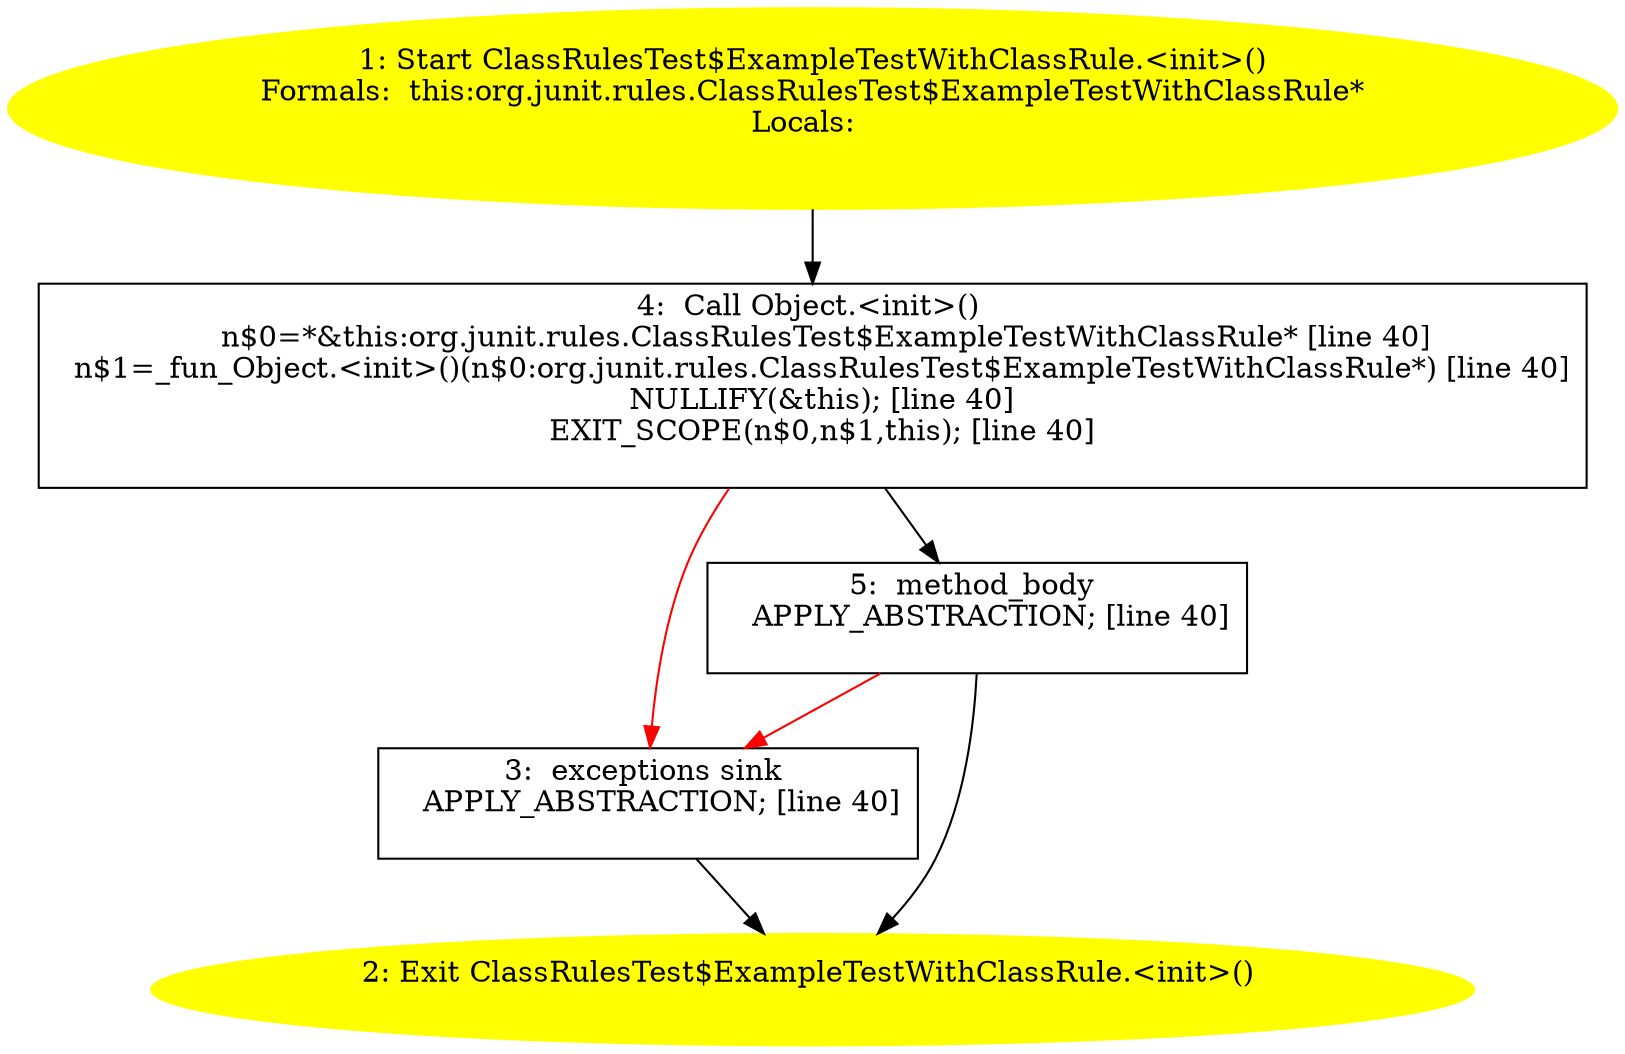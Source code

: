 /* @generated */
digraph cfg {
"org.junit.rules.ClassRulesTest$ExampleTestWithClassRule.<init>().61245d2a4208591ec6dd6f178bc6ba6e_1" [label="1: Start ClassRulesTest$ExampleTestWithClassRule.<init>()\nFormals:  this:org.junit.rules.ClassRulesTest$ExampleTestWithClassRule*\nLocals:  \n  " color=yellow style=filled]
	

	 "org.junit.rules.ClassRulesTest$ExampleTestWithClassRule.<init>().61245d2a4208591ec6dd6f178bc6ba6e_1" -> "org.junit.rules.ClassRulesTest$ExampleTestWithClassRule.<init>().61245d2a4208591ec6dd6f178bc6ba6e_4" ;
"org.junit.rules.ClassRulesTest$ExampleTestWithClassRule.<init>().61245d2a4208591ec6dd6f178bc6ba6e_2" [label="2: Exit ClassRulesTest$ExampleTestWithClassRule.<init>() \n  " color=yellow style=filled]
	

"org.junit.rules.ClassRulesTest$ExampleTestWithClassRule.<init>().61245d2a4208591ec6dd6f178bc6ba6e_3" [label="3:  exceptions sink \n   APPLY_ABSTRACTION; [line 40]\n " shape="box"]
	

	 "org.junit.rules.ClassRulesTest$ExampleTestWithClassRule.<init>().61245d2a4208591ec6dd6f178bc6ba6e_3" -> "org.junit.rules.ClassRulesTest$ExampleTestWithClassRule.<init>().61245d2a4208591ec6dd6f178bc6ba6e_2" ;
"org.junit.rules.ClassRulesTest$ExampleTestWithClassRule.<init>().61245d2a4208591ec6dd6f178bc6ba6e_4" [label="4:  Call Object.<init>() \n   n$0=*&this:org.junit.rules.ClassRulesTest$ExampleTestWithClassRule* [line 40]\n  n$1=_fun_Object.<init>()(n$0:org.junit.rules.ClassRulesTest$ExampleTestWithClassRule*) [line 40]\n  NULLIFY(&this); [line 40]\n  EXIT_SCOPE(n$0,n$1,this); [line 40]\n " shape="box"]
	

	 "org.junit.rules.ClassRulesTest$ExampleTestWithClassRule.<init>().61245d2a4208591ec6dd6f178bc6ba6e_4" -> "org.junit.rules.ClassRulesTest$ExampleTestWithClassRule.<init>().61245d2a4208591ec6dd6f178bc6ba6e_5" ;
	 "org.junit.rules.ClassRulesTest$ExampleTestWithClassRule.<init>().61245d2a4208591ec6dd6f178bc6ba6e_4" -> "org.junit.rules.ClassRulesTest$ExampleTestWithClassRule.<init>().61245d2a4208591ec6dd6f178bc6ba6e_3" [color="red" ];
"org.junit.rules.ClassRulesTest$ExampleTestWithClassRule.<init>().61245d2a4208591ec6dd6f178bc6ba6e_5" [label="5:  method_body \n   APPLY_ABSTRACTION; [line 40]\n " shape="box"]
	

	 "org.junit.rules.ClassRulesTest$ExampleTestWithClassRule.<init>().61245d2a4208591ec6dd6f178bc6ba6e_5" -> "org.junit.rules.ClassRulesTest$ExampleTestWithClassRule.<init>().61245d2a4208591ec6dd6f178bc6ba6e_2" ;
	 "org.junit.rules.ClassRulesTest$ExampleTestWithClassRule.<init>().61245d2a4208591ec6dd6f178bc6ba6e_5" -> "org.junit.rules.ClassRulesTest$ExampleTestWithClassRule.<init>().61245d2a4208591ec6dd6f178bc6ba6e_3" [color="red" ];
}
